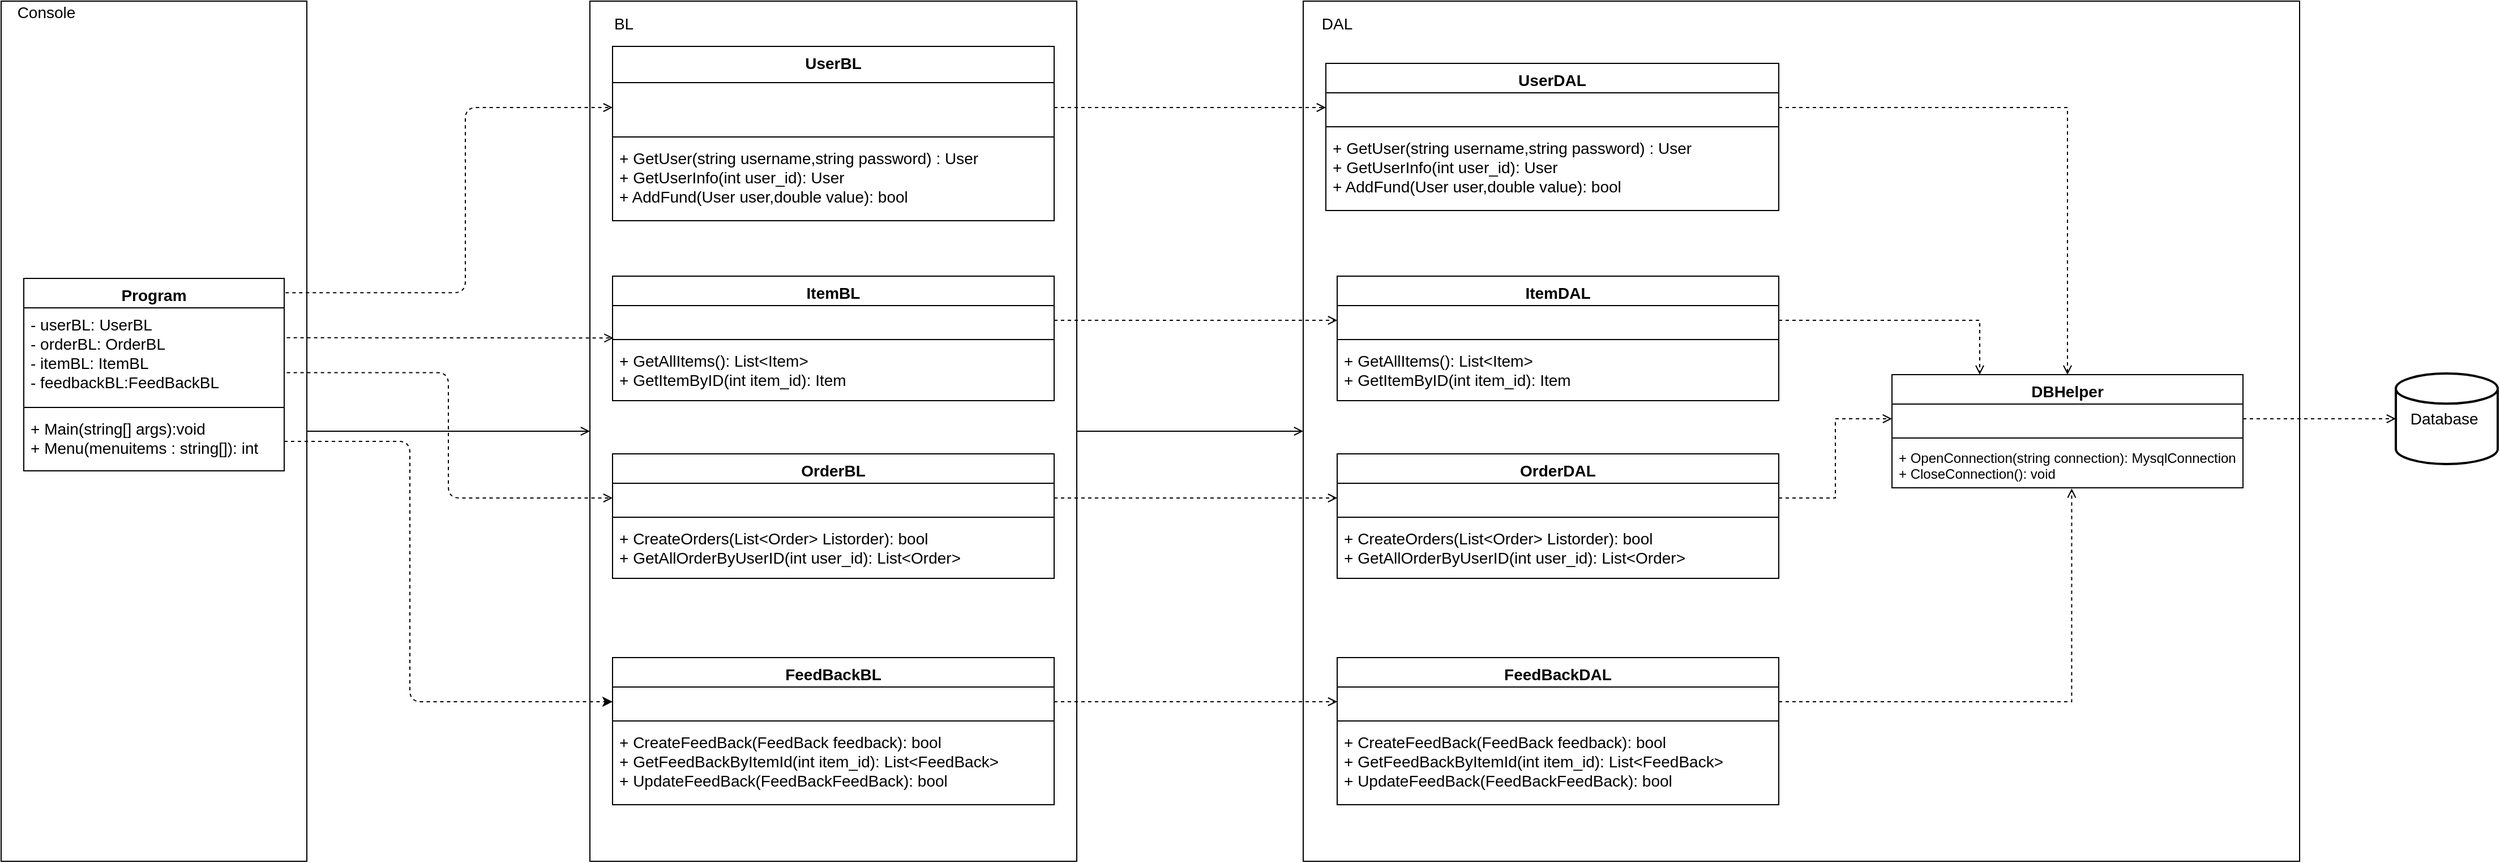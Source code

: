 <mxfile version="10.7.5" type="device"><diagram id="XBVAuu2ctH9RzF_I00n_" name="Page-1"><mxGraphModel dx="1991" dy="1093" grid="1" gridSize="10" guides="1" tooltips="1" connect="1" arrows="1" fold="1" page="1" pageScale="1" pageWidth="850" pageHeight="1100" math="0" shadow="0"><root><mxCell id="0"/><mxCell id="1" parent="0"/><mxCell id="omspwSqNQax3__kE-LeO-56" style="edgeStyle=orthogonalEdgeStyle;rounded=0;orthogonalLoop=1;jettySize=auto;html=1;entryX=0;entryY=0.5;entryDx=0;entryDy=0;endArrow=open;endFill=0;fontSize=14;" edge="1" parent="1" source="omspwSqNQax3__kE-LeO-18" target="omspwSqNQax3__kE-LeO-38"><mxGeometry relative="1" as="geometry"/></mxCell><mxCell id="omspwSqNQax3__kE-LeO-18" value="" style="rounded=0;whiteSpace=wrap;html=1;fillColor=none;gradientColor=none;align=left;" vertex="1" parent="1"><mxGeometry x="530" y="40" width="430" height="760" as="geometry"/></mxCell><mxCell id="omspwSqNQax3__kE-LeO-36" style="edgeStyle=orthogonalEdgeStyle;rounded=0;orthogonalLoop=1;jettySize=auto;html=1;entryX=0;entryY=0.5;entryDx=0;entryDy=0;fontSize=14;endArrow=open;endFill=0;" edge="1" parent="1" source="omspwSqNQax3__kE-LeO-1" target="omspwSqNQax3__kE-LeO-18"><mxGeometry relative="1" as="geometry"/></mxCell><mxCell id="omspwSqNQax3__kE-LeO-1" value="" style="rounded=0;whiteSpace=wrap;html=1;" vertex="1" parent="1"><mxGeometry x="10" y="40" width="270" height="760" as="geometry"/></mxCell><mxCell id="omspwSqNQax3__kE-LeO-6" value="Program" style="swimlane;fontStyle=1;align=center;verticalAlign=top;childLayout=stackLayout;horizontal=1;startSize=26;horizontalStack=0;resizeParent=1;resizeParentMax=0;resizeLast=0;collapsible=1;marginBottom=0;fontSize=14;" vertex="1" parent="1"><mxGeometry x="30" y="285" width="230" height="170" as="geometry"><mxRectangle x="30" y="130" width="90" height="26" as="alternateBounds"/></mxGeometry></mxCell><mxCell id="omspwSqNQax3__kE-LeO-7" value="- userBL: UserBL&#10;- orderBL: OrderBL&#10;- itemBL: ItemBL&#10;- feedbackBL:FeedBackBL&#10;" style="text;strokeColor=none;fillColor=none;align=left;verticalAlign=top;spacingLeft=4;spacingRight=4;overflow=hidden;rotatable=0;points=[[0,0.5],[1,0.5]];portConstraint=eastwest;fontSize=14;" vertex="1" parent="omspwSqNQax3__kE-LeO-6"><mxGeometry y="26" width="230" height="84" as="geometry"/></mxCell><mxCell id="omspwSqNQax3__kE-LeO-8" value="" style="line;strokeWidth=1;fillColor=none;align=left;verticalAlign=middle;spacingTop=-1;spacingLeft=3;spacingRight=3;rotatable=0;labelPosition=right;points=[];portConstraint=eastwest;" vertex="1" parent="omspwSqNQax3__kE-LeO-6"><mxGeometry y="110" width="230" height="8" as="geometry"/></mxCell><mxCell id="omspwSqNQax3__kE-LeO-9" value="+ Main(string[] args):void&#10;+ Menu(menuitems : string[]): int&#10;&#10;" style="text;strokeColor=none;fillColor=none;align=left;verticalAlign=top;spacingLeft=4;spacingRight=4;overflow=hidden;rotatable=0;points=[[0,0.5],[1,0.5]];portConstraint=eastwest;fontSize=14;" vertex="1" parent="omspwSqNQax3__kE-LeO-6"><mxGeometry y="118" width="230" height="52" as="geometry"/></mxCell><mxCell id="omspwSqNQax3__kE-LeO-12" value="&lt;font style=&quot;font-size: 14px&quot;&gt;Console&lt;/font&gt;" style="text;html=1;strokeColor=none;fillColor=none;align=center;verticalAlign=middle;whiteSpace=wrap;rounded=0;fontSize=14;" vertex="1" parent="1"><mxGeometry x="10" y="40" width="80" height="20" as="geometry"/></mxCell><mxCell id="omspwSqNQax3__kE-LeO-19" value="UserBL" style="swimlane;fontStyle=1;align=center;verticalAlign=top;childLayout=stackLayout;horizontal=1;startSize=32;horizontalStack=0;resizeParent=1;resizeParentMax=0;resizeLast=0;collapsible=1;marginBottom=0;fillColor=none;gradientColor=none;fontSize=14;" vertex="1" parent="1"><mxGeometry x="550" y="80" width="390" height="154" as="geometry"/></mxCell><mxCell id="omspwSqNQax3__kE-LeO-20" value="  " style="text;strokeColor=none;fillColor=none;align=left;verticalAlign=top;spacingLeft=4;spacingRight=4;overflow=hidden;rotatable=0;points=[[0,0.5],[1,0.5]];portConstraint=eastwest;" vertex="1" parent="omspwSqNQax3__kE-LeO-19"><mxGeometry y="32" width="390" height="44" as="geometry"/></mxCell><mxCell id="omspwSqNQax3__kE-LeO-21" value="" style="line;strokeWidth=1;fillColor=none;align=left;verticalAlign=middle;spacingTop=-1;spacingLeft=3;spacingRight=3;rotatable=0;labelPosition=right;points=[];portConstraint=eastwest;" vertex="1" parent="omspwSqNQax3__kE-LeO-19"><mxGeometry y="76" width="390" height="8" as="geometry"/></mxCell><mxCell id="omspwSqNQax3__kE-LeO-22" value="+ GetUser(string username,string password) : User&#10;+ GetUserInfo(int user_id): User&#10;+ AddFund(User user,double value): bool&#10;" style="text;strokeColor=none;fillColor=none;align=left;verticalAlign=top;spacingLeft=4;spacingRight=4;overflow=hidden;rotatable=0;points=[[0,0.5],[1,0.5]];portConstraint=eastwest;fontSize=14;" vertex="1" parent="omspwSqNQax3__kE-LeO-19"><mxGeometry y="84" width="390" height="70" as="geometry"/></mxCell><mxCell id="omspwSqNQax3__kE-LeO-24" value="ItemBL" style="swimlane;fontStyle=1;align=center;verticalAlign=top;childLayout=stackLayout;horizontal=1;startSize=26;horizontalStack=0;resizeParent=1;resizeParentMax=0;resizeLast=0;collapsible=1;marginBottom=0;fillColor=none;gradientColor=none;fontSize=14;" vertex="1" parent="1"><mxGeometry x="550" y="283" width="390" height="110" as="geometry"/></mxCell><mxCell id="omspwSqNQax3__kE-LeO-25" value=" " style="text;strokeColor=none;fillColor=none;align=left;verticalAlign=top;spacingLeft=4;spacingRight=4;overflow=hidden;rotatable=0;points=[[0,0.5],[1,0.5]];portConstraint=eastwest;" vertex="1" parent="omspwSqNQax3__kE-LeO-24"><mxGeometry y="26" width="390" height="26" as="geometry"/></mxCell><mxCell id="omspwSqNQax3__kE-LeO-26" value="" style="line;strokeWidth=1;fillColor=none;align=left;verticalAlign=middle;spacingTop=-1;spacingLeft=3;spacingRight=3;rotatable=0;labelPosition=right;points=[];portConstraint=eastwest;" vertex="1" parent="omspwSqNQax3__kE-LeO-24"><mxGeometry y="52" width="390" height="8" as="geometry"/></mxCell><mxCell id="omspwSqNQax3__kE-LeO-27" value="+ GetAllItems(): List&lt;Item&gt;&#10;+ GetItemByID(int item_id): Item" style="text;strokeColor=none;fillColor=none;align=left;verticalAlign=top;spacingLeft=4;spacingRight=4;overflow=hidden;rotatable=0;points=[[0,0.5],[1,0.5]];portConstraint=eastwest;fontSize=14;" vertex="1" parent="omspwSqNQax3__kE-LeO-24"><mxGeometry y="60" width="390" height="50" as="geometry"/></mxCell><mxCell id="omspwSqNQax3__kE-LeO-28" value="OrderBL" style="swimlane;fontStyle=1;align=center;verticalAlign=top;childLayout=stackLayout;horizontal=1;startSize=26;horizontalStack=0;resizeParent=1;resizeParentMax=0;resizeLast=0;collapsible=1;marginBottom=0;fillColor=none;gradientColor=none;fontSize=14;" vertex="1" parent="1"><mxGeometry x="550" y="440" width="390" height="110" as="geometry"/></mxCell><mxCell id="omspwSqNQax3__kE-LeO-29" value=" " style="text;strokeColor=none;fillColor=none;align=left;verticalAlign=top;spacingLeft=4;spacingRight=4;overflow=hidden;rotatable=0;points=[[0,0.5],[1,0.5]];portConstraint=eastwest;" vertex="1" parent="omspwSqNQax3__kE-LeO-28"><mxGeometry y="26" width="390" height="26" as="geometry"/></mxCell><mxCell id="omspwSqNQax3__kE-LeO-30" value="" style="line;strokeWidth=1;fillColor=none;align=left;verticalAlign=middle;spacingTop=-1;spacingLeft=3;spacingRight=3;rotatable=0;labelPosition=right;points=[];portConstraint=eastwest;" vertex="1" parent="omspwSqNQax3__kE-LeO-28"><mxGeometry y="52" width="390" height="8" as="geometry"/></mxCell><mxCell id="omspwSqNQax3__kE-LeO-31" value="+ CreateOrders(List&lt;Order&gt; Listorder): bool&#10;+ GetAllOrderByUserID(int user_id): List&lt;Order&gt;&#10;" style="text;strokeColor=none;fillColor=none;align=left;verticalAlign=top;spacingLeft=4;spacingRight=4;overflow=hidden;rotatable=0;points=[[0,0.5],[1,0.5]];portConstraint=eastwest;fontSize=14;" vertex="1" parent="omspwSqNQax3__kE-LeO-28"><mxGeometry y="60" width="390" height="50" as="geometry"/></mxCell><mxCell id="omspwSqNQax3__kE-LeO-32" value="FeedBackBL" style="swimlane;fontStyle=1;align=center;verticalAlign=top;childLayout=stackLayout;horizontal=1;startSize=26;horizontalStack=0;resizeParent=1;resizeParentMax=0;resizeLast=0;collapsible=1;marginBottom=0;fillColor=none;gradientColor=none;fontSize=14;" vertex="1" parent="1"><mxGeometry x="550" y="620" width="390" height="130" as="geometry"/></mxCell><mxCell id="omspwSqNQax3__kE-LeO-33" value=" " style="text;strokeColor=none;fillColor=none;align=left;verticalAlign=top;spacingLeft=4;spacingRight=4;overflow=hidden;rotatable=0;points=[[0,0.5],[1,0.5]];portConstraint=eastwest;" vertex="1" parent="omspwSqNQax3__kE-LeO-32"><mxGeometry y="26" width="390" height="26" as="geometry"/></mxCell><mxCell id="omspwSqNQax3__kE-LeO-34" value="" style="line;strokeWidth=1;fillColor=none;align=left;verticalAlign=middle;spacingTop=-1;spacingLeft=3;spacingRight=3;rotatable=0;labelPosition=right;points=[];portConstraint=eastwest;" vertex="1" parent="omspwSqNQax3__kE-LeO-32"><mxGeometry y="52" width="390" height="8" as="geometry"/></mxCell><mxCell id="omspwSqNQax3__kE-LeO-35" value="+ CreateFeedBack(FeedBack feedback): bool&#10;+ GetFeedBackByItemId(int item_id): List&lt;FeedBack&gt;&#10;+ UpdateFeedBack(FeedBackFeedBack): bool" style="text;strokeColor=none;fillColor=none;align=left;verticalAlign=top;spacingLeft=4;spacingRight=4;overflow=hidden;rotatable=0;points=[[0,0.5],[1,0.5]];portConstraint=eastwest;fontSize=14;" vertex="1" parent="omspwSqNQax3__kE-LeO-32"><mxGeometry y="60" width="390" height="70" as="geometry"/></mxCell><mxCell id="omspwSqNQax3__kE-LeO-37" value="BL" style="text;html=1;strokeColor=none;fillColor=none;align=center;verticalAlign=middle;whiteSpace=wrap;rounded=0;fontSize=14;" vertex="1" parent="1"><mxGeometry x="540" y="50" width="40" height="20" as="geometry"/></mxCell><mxCell id="omspwSqNQax3__kE-LeO-38" value="" style="rounded=0;whiteSpace=wrap;html=1;fillColor=none;gradientColor=none;fontSize=14;align=left;" vertex="1" parent="1"><mxGeometry x="1160" y="40" width="880" height="760" as="geometry"/></mxCell><mxCell id="omspwSqNQax3__kE-LeO-40" value="UserDAL" style="swimlane;fontStyle=1;align=center;verticalAlign=top;childLayout=stackLayout;horizontal=1;startSize=26;horizontalStack=0;resizeParent=1;resizeParentMax=0;resizeLast=0;collapsible=1;marginBottom=0;fillColor=none;gradientColor=none;fontSize=14;" vertex="1" parent="1"><mxGeometry x="1180" y="95" width="400" height="130" as="geometry"/></mxCell><mxCell id="omspwSqNQax3__kE-LeO-41" value=" " style="text;strokeColor=none;fillColor=none;align=left;verticalAlign=top;spacingLeft=4;spacingRight=4;overflow=hidden;rotatable=0;points=[[0,0.5],[1,0.5]];portConstraint=eastwest;" vertex="1" parent="omspwSqNQax3__kE-LeO-40"><mxGeometry y="26" width="400" height="26" as="geometry"/></mxCell><mxCell id="omspwSqNQax3__kE-LeO-42" value="" style="line;strokeWidth=1;fillColor=none;align=left;verticalAlign=middle;spacingTop=-1;spacingLeft=3;spacingRight=3;rotatable=0;labelPosition=right;points=[];portConstraint=eastwest;" vertex="1" parent="omspwSqNQax3__kE-LeO-40"><mxGeometry y="52" width="400" height="8" as="geometry"/></mxCell><mxCell id="omspwSqNQax3__kE-LeO-43" value="+ GetUser(string username,string password) : User&#10;+ GetUserInfo(int user_id): User&#10;+ AddFund(User user,double value): bool&#10;&#10;" style="text;strokeColor=none;fillColor=none;align=left;verticalAlign=top;spacingLeft=4;spacingRight=4;overflow=hidden;rotatable=0;points=[[0,0.5],[1,0.5]];portConstraint=eastwest;fontSize=14;" vertex="1" parent="omspwSqNQax3__kE-LeO-40"><mxGeometry y="60" width="400" height="70" as="geometry"/></mxCell><mxCell id="omspwSqNQax3__kE-LeO-44" value="ItemDAL" style="swimlane;fontStyle=1;align=center;verticalAlign=top;childLayout=stackLayout;horizontal=1;startSize=26;horizontalStack=0;resizeParent=1;resizeParentMax=0;resizeLast=0;collapsible=1;marginBottom=0;fillColor=none;gradientColor=none;fontSize=14;" vertex="1" parent="1"><mxGeometry x="1190" y="283" width="390" height="110" as="geometry"/></mxCell><mxCell id="omspwSqNQax3__kE-LeO-45" value=" " style="text;strokeColor=none;fillColor=none;align=left;verticalAlign=top;spacingLeft=4;spacingRight=4;overflow=hidden;rotatable=0;points=[[0,0.5],[1,0.5]];portConstraint=eastwest;" vertex="1" parent="omspwSqNQax3__kE-LeO-44"><mxGeometry y="26" width="390" height="26" as="geometry"/></mxCell><mxCell id="omspwSqNQax3__kE-LeO-46" value="" style="line;strokeWidth=1;fillColor=none;align=left;verticalAlign=middle;spacingTop=-1;spacingLeft=3;spacingRight=3;rotatable=0;labelPosition=right;points=[];portConstraint=eastwest;" vertex="1" parent="omspwSqNQax3__kE-LeO-44"><mxGeometry y="52" width="390" height="8" as="geometry"/></mxCell><mxCell id="omspwSqNQax3__kE-LeO-47" value="+ GetAllItems(): List&lt;Item&gt;&#10;+ GetItemByID(int item_id): Item" style="text;strokeColor=none;fillColor=none;align=left;verticalAlign=top;spacingLeft=4;spacingRight=4;overflow=hidden;rotatable=0;points=[[0,0.5],[1,0.5]];portConstraint=eastwest;fontSize=14;" vertex="1" parent="omspwSqNQax3__kE-LeO-44"><mxGeometry y="60" width="390" height="50" as="geometry"/></mxCell><mxCell id="omspwSqNQax3__kE-LeO-48" value="OrderDAL" style="swimlane;fontStyle=1;align=center;verticalAlign=top;childLayout=stackLayout;horizontal=1;startSize=26;horizontalStack=0;resizeParent=1;resizeParentMax=0;resizeLast=0;collapsible=1;marginBottom=0;fillColor=none;gradientColor=none;fontSize=14;" vertex="1" parent="1"><mxGeometry x="1190" y="440" width="390" height="110" as="geometry"/></mxCell><mxCell id="omspwSqNQax3__kE-LeO-49" value=" " style="text;strokeColor=none;fillColor=none;align=left;verticalAlign=top;spacingLeft=4;spacingRight=4;overflow=hidden;rotatable=0;points=[[0,0.5],[1,0.5]];portConstraint=eastwest;" vertex="1" parent="omspwSqNQax3__kE-LeO-48"><mxGeometry y="26" width="390" height="26" as="geometry"/></mxCell><mxCell id="omspwSqNQax3__kE-LeO-50" value="" style="line;strokeWidth=1;fillColor=none;align=left;verticalAlign=middle;spacingTop=-1;spacingLeft=3;spacingRight=3;rotatable=0;labelPosition=right;points=[];portConstraint=eastwest;" vertex="1" parent="omspwSqNQax3__kE-LeO-48"><mxGeometry y="52" width="390" height="8" as="geometry"/></mxCell><mxCell id="omspwSqNQax3__kE-LeO-51" value="+ CreateOrders(List&lt;Order&gt; Listorder): bool&#10;+ GetAllOrderByUserID(int user_id): List&lt;Order&gt;&#10;&#10;" style="text;strokeColor=none;fillColor=none;align=left;verticalAlign=top;spacingLeft=4;spacingRight=4;overflow=hidden;rotatable=0;points=[[0,0.5],[1,0.5]];portConstraint=eastwest;fontSize=14;" vertex="1" parent="omspwSqNQax3__kE-LeO-48"><mxGeometry y="60" width="390" height="50" as="geometry"/></mxCell><mxCell id="omspwSqNQax3__kE-LeO-52" value="FeedBackDAL" style="swimlane;fontStyle=1;align=center;verticalAlign=top;childLayout=stackLayout;horizontal=1;startSize=26;horizontalStack=0;resizeParent=1;resizeParentMax=0;resizeLast=0;collapsible=1;marginBottom=0;fillColor=none;gradientColor=none;fontSize=14;" vertex="1" parent="1"><mxGeometry x="1190" y="620" width="390" height="130" as="geometry"/></mxCell><mxCell id="omspwSqNQax3__kE-LeO-53" value=" " style="text;strokeColor=none;fillColor=none;align=left;verticalAlign=top;spacingLeft=4;spacingRight=4;overflow=hidden;rotatable=0;points=[[0,0.5],[1,0.5]];portConstraint=eastwest;" vertex="1" parent="omspwSqNQax3__kE-LeO-52"><mxGeometry y="26" width="390" height="26" as="geometry"/></mxCell><mxCell id="omspwSqNQax3__kE-LeO-54" value="" style="line;strokeWidth=1;fillColor=none;align=left;verticalAlign=middle;spacingTop=-1;spacingLeft=3;spacingRight=3;rotatable=0;labelPosition=right;points=[];portConstraint=eastwest;" vertex="1" parent="omspwSqNQax3__kE-LeO-52"><mxGeometry y="52" width="390" height="8" as="geometry"/></mxCell><mxCell id="omspwSqNQax3__kE-LeO-55" value="+ CreateFeedBack(FeedBack feedback): bool&#10;+ GetFeedBackByItemId(int item_id): List&lt;FeedBack&gt;&#10;+ UpdateFeedBack(FeedBackFeedBack): bool" style="text;strokeColor=none;fillColor=none;align=left;verticalAlign=top;spacingLeft=4;spacingRight=4;overflow=hidden;rotatable=0;points=[[0,0.5],[1,0.5]];portConstraint=eastwest;fontSize=14;" vertex="1" parent="omspwSqNQax3__kE-LeO-52"><mxGeometry y="60" width="390" height="70" as="geometry"/></mxCell><mxCell id="omspwSqNQax3__kE-LeO-57" value="DBHelper" style="swimlane;fontStyle=1;align=center;verticalAlign=top;childLayout=stackLayout;horizontal=1;startSize=26;horizontalStack=0;resizeParent=1;resizeParentMax=0;resizeLast=0;collapsible=1;marginBottom=0;fillColor=none;gradientColor=none;fontSize=14;" vertex="1" parent="1"><mxGeometry x="1680" y="370" width="310" height="100" as="geometry"/></mxCell><mxCell id="omspwSqNQax3__kE-LeO-58" value=" " style="text;strokeColor=none;fillColor=none;align=left;verticalAlign=top;spacingLeft=4;spacingRight=4;overflow=hidden;rotatable=0;points=[[0,0.5],[1,0.5]];portConstraint=eastwest;fontSize=14;" vertex="1" parent="omspwSqNQax3__kE-LeO-57"><mxGeometry y="26" width="310" height="26" as="geometry"/></mxCell><mxCell id="omspwSqNQax3__kE-LeO-59" value="" style="line;strokeWidth=1;fillColor=none;align=left;verticalAlign=middle;spacingTop=-1;spacingLeft=3;spacingRight=3;rotatable=0;labelPosition=right;points=[];portConstraint=eastwest;" vertex="1" parent="omspwSqNQax3__kE-LeO-57"><mxGeometry y="52" width="310" height="8" as="geometry"/></mxCell><mxCell id="omspwSqNQax3__kE-LeO-60" value="+ OpenConnection(string connection): MysqlConnection &#10;+ CloseConnection(): void&#10;" style="text;strokeColor=none;fillColor=none;align=left;verticalAlign=top;spacingLeft=4;spacingRight=4;overflow=hidden;rotatable=0;points=[[0,0.5],[1,0.5]];portConstraint=eastwest;" vertex="1" parent="omspwSqNQax3__kE-LeO-57"><mxGeometry y="60" width="310" height="40" as="geometry"/></mxCell><mxCell id="omspwSqNQax3__kE-LeO-61" value="&lt;div style=&quot;text-align: center&quot;&gt;&amp;nbsp; &amp;nbsp;&lt;font style=&quot;font-size: 14px&quot;&gt;Database&lt;/font&gt;&lt;/div&gt;" style="strokeWidth=2;html=1;shape=mxgraph.flowchart.database;whiteSpace=wrap;fillColor=none;gradientColor=none;fontSize=13;align=left;" vertex="1" parent="1"><mxGeometry x="2125" y="369" width="90" height="80" as="geometry"/></mxCell><mxCell id="omspwSqNQax3__kE-LeO-65" value="" style="endArrow=open;html=1;dashed=1;fontSize=13;endFill=0;entryX=0;entryY=0.5;entryDx=0;entryDy=0;edgeStyle=orthogonalEdgeStyle;exitX=1.005;exitY=0.074;exitDx=0;exitDy=0;exitPerimeter=0;" edge="1" parent="1" source="omspwSqNQax3__kE-LeO-6" target="omspwSqNQax3__kE-LeO-20"><mxGeometry width="50" height="50" relative="1" as="geometry"><mxPoint x="291" y="308" as="sourcePoint"/><mxPoint x="390" y="230" as="targetPoint"/><Array as="points"><mxPoint x="420" y="298"/><mxPoint x="420" y="134"/></Array></mxGeometry></mxCell><mxCell id="omspwSqNQax3__kE-LeO-67" value="" style="endArrow=open;html=1;dashed=1;fontSize=13;endFill=0;entryX=0.002;entryY=1.102;entryDx=0;entryDy=0;exitX=1.01;exitY=0.314;exitDx=0;exitDy=0;exitPerimeter=0;entryPerimeter=0;" edge="1" parent="1" source="omspwSqNQax3__kE-LeO-7" target="omspwSqNQax3__kE-LeO-25"><mxGeometry width="50" height="50" relative="1" as="geometry"><mxPoint x="290" y="380" as="sourcePoint"/><mxPoint x="340" y="330" as="targetPoint"/></mxGeometry></mxCell><mxCell id="omspwSqNQax3__kE-LeO-68" value="" style="endArrow=open;html=1;dashed=1;fontSize=13;endFill=0;exitX=1.01;exitY=0.681;exitDx=0;exitDy=0;exitPerimeter=0;entryX=0;entryY=0.5;entryDx=0;entryDy=0;edgeStyle=orthogonalEdgeStyle;" edge="1" parent="1" source="omspwSqNQax3__kE-LeO-7" target="omspwSqNQax3__kE-LeO-29"><mxGeometry width="50" height="50" relative="1" as="geometry"><mxPoint x="350" y="570" as="sourcePoint"/><mxPoint x="400" y="520" as="targetPoint"/></mxGeometry></mxCell><mxCell id="omspwSqNQax3__kE-LeO-69" value="" style="endArrow=classic;html=1;fontSize=13;exitX=1;exitY=0.5;exitDx=0;exitDy=0;entryX=0;entryY=0.5;entryDx=0;entryDy=0;dashed=1;edgeStyle=orthogonalEdgeStyle;" edge="1" parent="1" source="omspwSqNQax3__kE-LeO-9" target="omspwSqNQax3__kE-LeO-33"><mxGeometry width="50" height="50" relative="1" as="geometry"><mxPoint x="400" y="620" as="sourcePoint"/><mxPoint x="450" y="570" as="targetPoint"/><Array as="points"><mxPoint x="371" y="429"/><mxPoint x="371" y="659"/></Array></mxGeometry></mxCell><mxCell id="omspwSqNQax3__kE-LeO-72" style="edgeStyle=orthogonalEdgeStyle;rounded=0;orthogonalLoop=1;jettySize=auto;html=1;entryX=0;entryY=0.5;entryDx=0;entryDy=0;dashed=1;endArrow=open;endFill=0;fontSize=13;" edge="1" parent="1" source="omspwSqNQax3__kE-LeO-20" target="omspwSqNQax3__kE-LeO-41"><mxGeometry relative="1" as="geometry"/></mxCell><mxCell id="omspwSqNQax3__kE-LeO-73" value="&lt;font style=&quot;font-size: 14px&quot;&gt;DAL&lt;/font&gt;" style="text;html=1;strokeColor=none;fillColor=none;align=center;verticalAlign=middle;whiteSpace=wrap;rounded=0;fontSize=13;" vertex="1" parent="1"><mxGeometry x="1170" y="50" width="40" height="20" as="geometry"/></mxCell><mxCell id="omspwSqNQax3__kE-LeO-74" style="edgeStyle=orthogonalEdgeStyle;rounded=0;orthogonalLoop=1;jettySize=auto;html=1;entryX=0;entryY=0.5;entryDx=0;entryDy=0;dashed=1;endArrow=open;endFill=0;fontSize=13;" edge="1" parent="1" source="omspwSqNQax3__kE-LeO-25" target="omspwSqNQax3__kE-LeO-45"><mxGeometry relative="1" as="geometry"/></mxCell><mxCell id="omspwSqNQax3__kE-LeO-75" style="edgeStyle=orthogonalEdgeStyle;rounded=0;orthogonalLoop=1;jettySize=auto;html=1;entryX=0;entryY=0.5;entryDx=0;entryDy=0;dashed=1;endArrow=open;endFill=0;fontSize=13;" edge="1" parent="1" source="omspwSqNQax3__kE-LeO-29" target="omspwSqNQax3__kE-LeO-49"><mxGeometry relative="1" as="geometry"/></mxCell><mxCell id="omspwSqNQax3__kE-LeO-76" style="edgeStyle=orthogonalEdgeStyle;rounded=0;orthogonalLoop=1;jettySize=auto;html=1;entryX=0;entryY=0.5;entryDx=0;entryDy=0;dashed=1;endArrow=open;endFill=0;fontSize=13;" edge="1" parent="1" source="omspwSqNQax3__kE-LeO-33" target="omspwSqNQax3__kE-LeO-53"><mxGeometry relative="1" as="geometry"/></mxCell><mxCell id="omspwSqNQax3__kE-LeO-77" style="edgeStyle=orthogonalEdgeStyle;rounded=0;orthogonalLoop=1;jettySize=auto;html=1;entryX=0.5;entryY=0;entryDx=0;entryDy=0;dashed=1;endArrow=open;endFill=0;fontSize=13;" edge="1" parent="1" source="omspwSqNQax3__kE-LeO-41" target="omspwSqNQax3__kE-LeO-57"><mxGeometry relative="1" as="geometry"/></mxCell><mxCell id="omspwSqNQax3__kE-LeO-78" style="edgeStyle=orthogonalEdgeStyle;rounded=0;orthogonalLoop=1;jettySize=auto;html=1;entryX=0.25;entryY=0;entryDx=0;entryDy=0;dashed=1;endArrow=open;endFill=0;fontSize=13;" edge="1" parent="1" source="omspwSqNQax3__kE-LeO-45" target="omspwSqNQax3__kE-LeO-57"><mxGeometry relative="1" as="geometry"/></mxCell><mxCell id="omspwSqNQax3__kE-LeO-79" style="edgeStyle=orthogonalEdgeStyle;rounded=0;orthogonalLoop=1;jettySize=auto;html=1;entryX=0;entryY=0.5;entryDx=0;entryDy=0;dashed=1;endArrow=open;endFill=0;fontSize=13;" edge="1" parent="1" source="omspwSqNQax3__kE-LeO-49" target="omspwSqNQax3__kE-LeO-58"><mxGeometry relative="1" as="geometry"/></mxCell><mxCell id="omspwSqNQax3__kE-LeO-80" style="edgeStyle=orthogonalEdgeStyle;rounded=0;orthogonalLoop=1;jettySize=auto;html=1;entryX=0.512;entryY=1.015;entryDx=0;entryDy=0;entryPerimeter=0;dashed=1;endArrow=open;endFill=0;fontSize=13;" edge="1" parent="1" source="omspwSqNQax3__kE-LeO-53" target="omspwSqNQax3__kE-LeO-60"><mxGeometry relative="1" as="geometry"/></mxCell><mxCell id="omspwSqNQax3__kE-LeO-81" style="edgeStyle=orthogonalEdgeStyle;rounded=0;orthogonalLoop=1;jettySize=auto;html=1;dashed=1;endArrow=open;endFill=0;fontSize=13;" edge="1" parent="1" source="omspwSqNQax3__kE-LeO-58" target="omspwSqNQax3__kE-LeO-61"><mxGeometry relative="1" as="geometry"/></mxCell></root></mxGraphModel></diagram></mxfile>